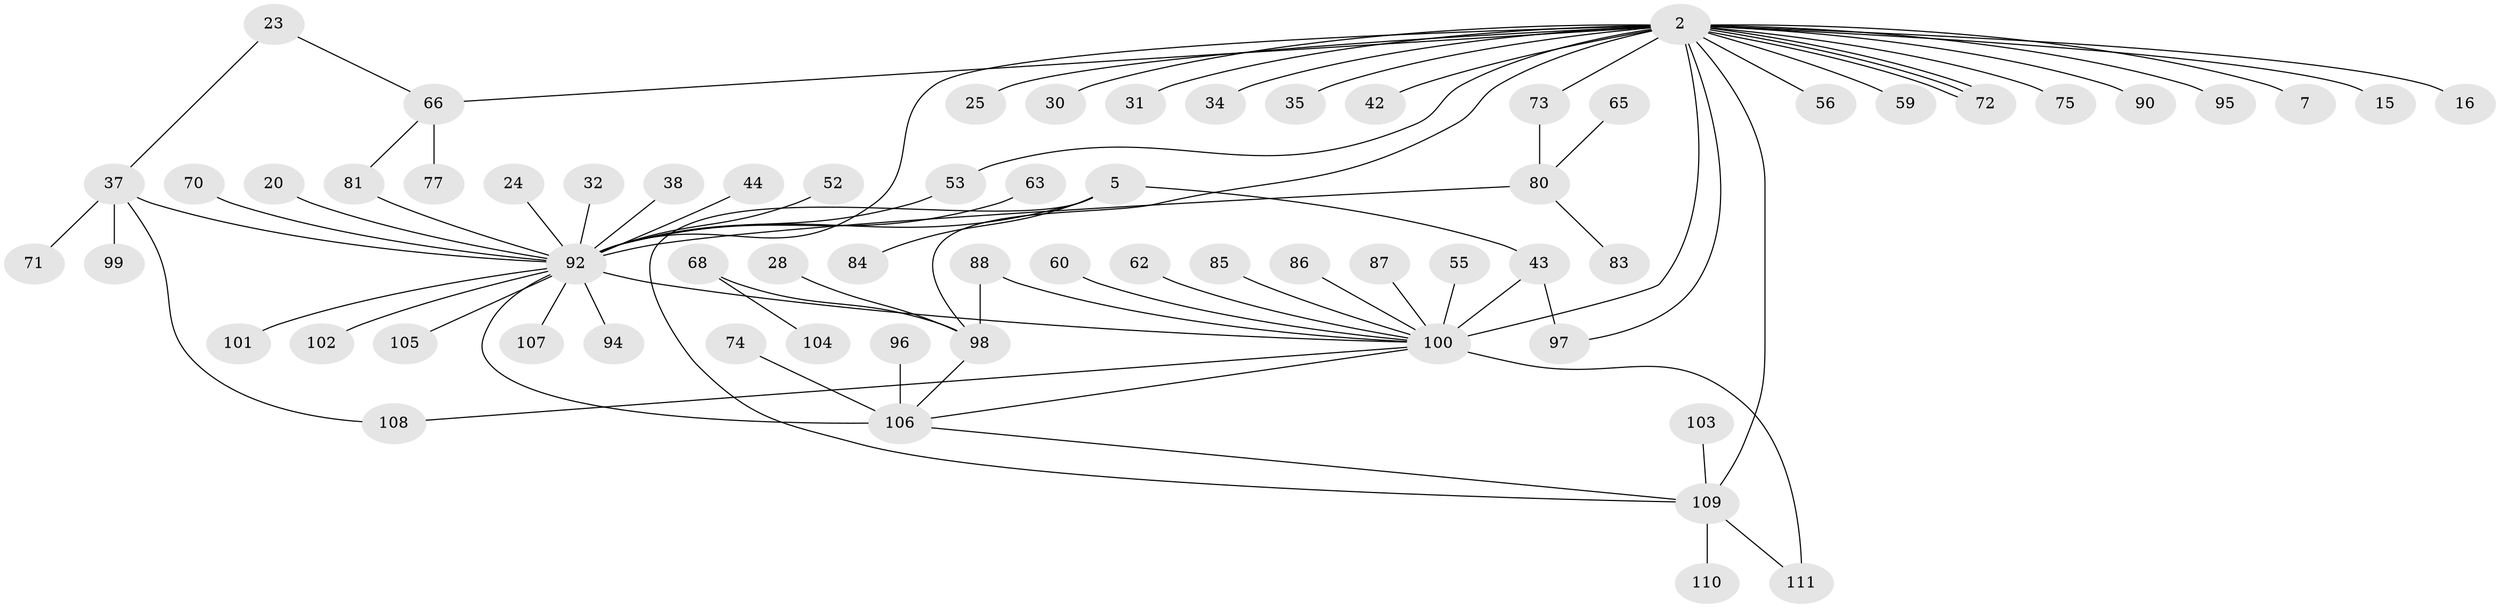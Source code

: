// original degree distribution, {3: 0.14414414414414414, 36: 0.009009009009009009, 21: 0.009009009009009009, 2: 0.26126126126126126, 5: 0.02702702702702703, 8: 0.009009009009009009, 1: 0.46846846846846846, 9: 0.009009009009009009, 6: 0.02702702702702703, 7: 0.018018018018018018, 4: 0.009009009009009009, 11: 0.009009009009009009}
// Generated by graph-tools (version 1.1) at 2025/50/03/04/25 21:50:02]
// undirected, 66 vertices, 81 edges
graph export_dot {
graph [start="1"]
  node [color=gray90,style=filled];
  2;
  5;
  7;
  15;
  16;
  20;
  23;
  24;
  25;
  28;
  30;
  31;
  32;
  34;
  35;
  37;
  38;
  42;
  43;
  44;
  52 [super="+21"];
  53 [super="+12"];
  55;
  56;
  59 [super="+29"];
  60;
  62;
  63;
  65;
  66 [super="+58"];
  68 [super="+33"];
  70;
  71;
  72;
  73;
  74;
  75 [super="+14"];
  77;
  80 [super="+51"];
  81 [super="+76"];
  83 [super="+54"];
  84;
  85;
  86;
  87;
  88;
  90 [super="+49"];
  92 [super="+39+89+67+69+46"];
  94;
  95 [super="+47"];
  96;
  97;
  98 [super="+22"];
  99;
  100 [super="+6+45+78"];
  101 [super="+82"];
  102;
  103;
  104;
  105;
  106 [super="+36+27+10+41+64"];
  107;
  108;
  109 [super="+93+40+48+91"];
  110;
  111;
  2 -- 7;
  2 -- 15;
  2 -- 16;
  2 -- 25;
  2 -- 30;
  2 -- 31;
  2 -- 34;
  2 -- 35;
  2 -- 42;
  2 -- 53 [weight=2];
  2 -- 56;
  2 -- 66 [weight=2];
  2 -- 72;
  2 -- 72;
  2 -- 72;
  2 -- 73;
  2 -- 97;
  2 -- 100 [weight=5];
  2 -- 75;
  2 -- 92 [weight=3];
  2 -- 59;
  2 -- 95;
  2 -- 90;
  2 -- 109 [weight=2];
  2 -- 98;
  5 -- 43;
  5 -- 84;
  5 -- 109;
  5 -- 92 [weight=2];
  20 -- 92;
  23 -- 37;
  23 -- 66;
  24 -- 92;
  28 -- 98;
  32 -- 92;
  37 -- 71;
  37 -- 99;
  37 -- 108;
  37 -- 92 [weight=2];
  38 -- 92;
  43 -- 97;
  43 -- 100 [weight=2];
  44 -- 92;
  52 -- 92;
  53 -- 92 [weight=2];
  55 -- 100;
  60 -- 100;
  62 -- 100;
  63 -- 92;
  65 -- 80;
  66 -- 81;
  66 -- 77;
  68 -- 104;
  68 -- 98 [weight=2];
  70 -- 92;
  73 -- 80;
  74 -- 106;
  80 -- 83;
  80 -- 92 [weight=2];
  81 -- 92;
  85 -- 100;
  86 -- 100;
  87 -- 100;
  88 -- 100;
  88 -- 98;
  92 -- 94;
  92 -- 100;
  92 -- 101;
  92 -- 102;
  92 -- 105;
  92 -- 106 [weight=2];
  92 -- 107;
  96 -- 106;
  98 -- 106;
  100 -- 111;
  100 -- 108;
  100 -- 106;
  103 -- 109;
  106 -- 109;
  109 -- 110;
  109 -- 111;
}
